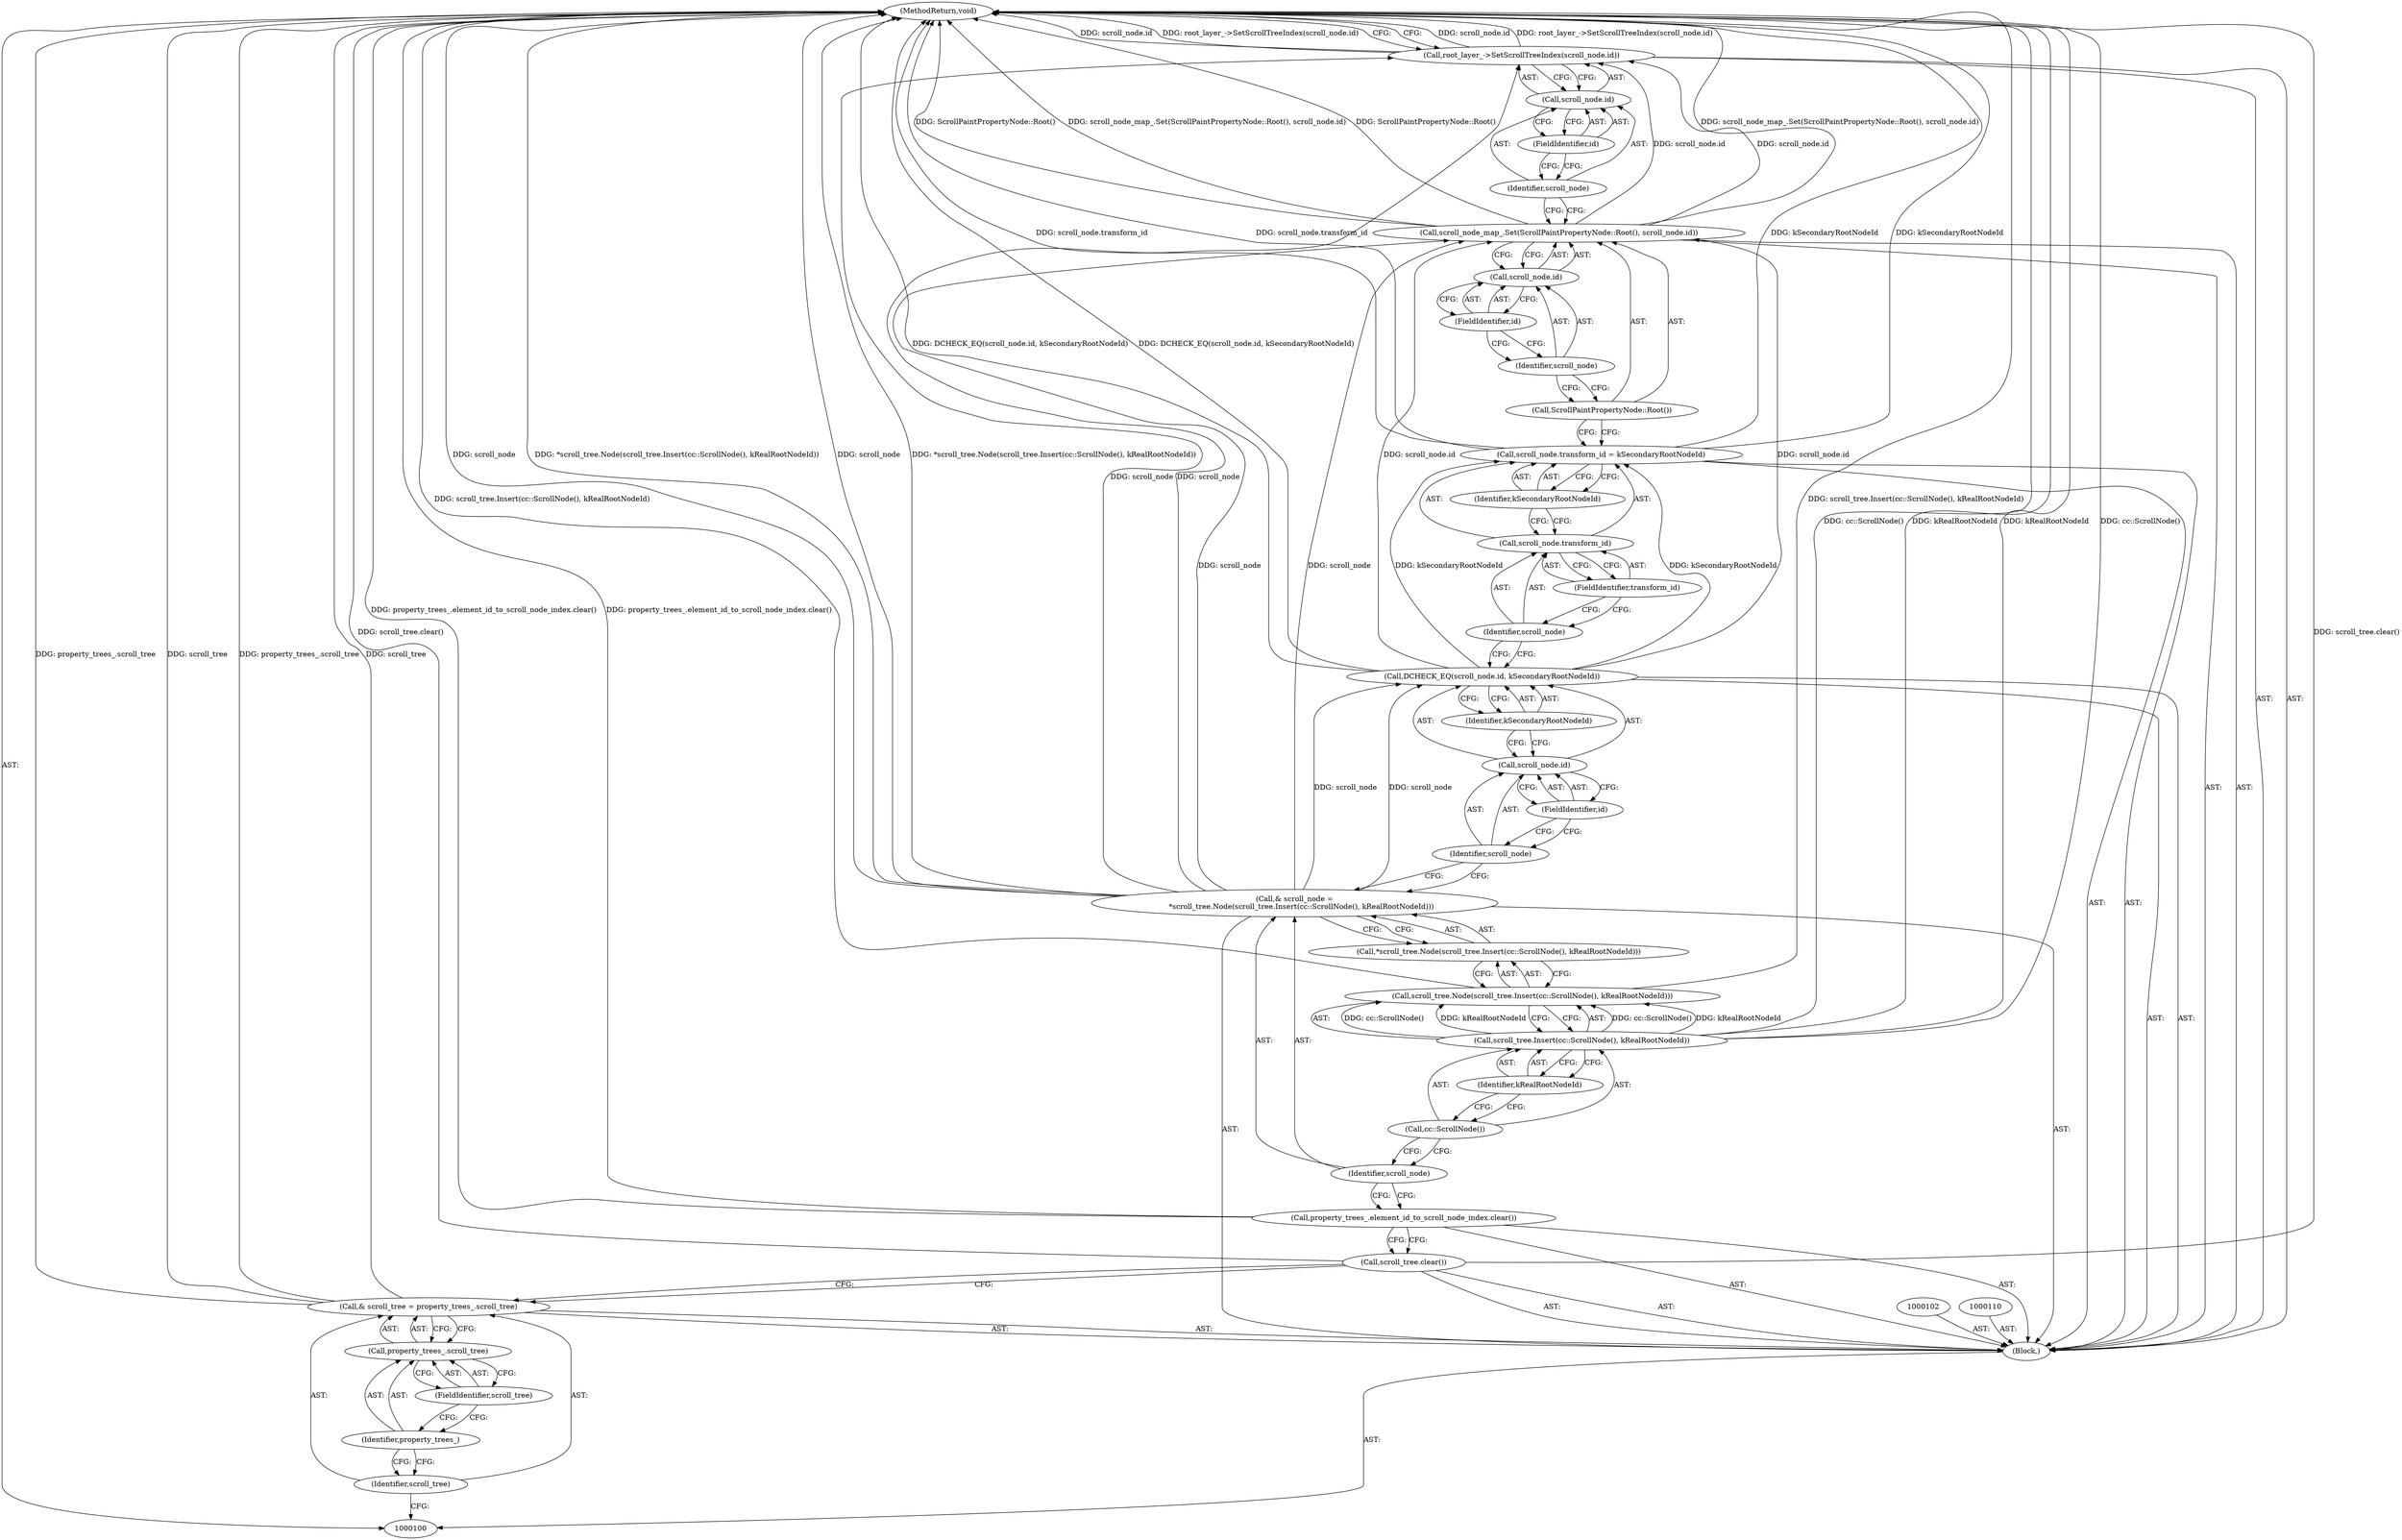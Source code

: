 digraph "1_Chrome_f911e11e7f6b5c0d6f5ee694a9871de6619889f7_39" {
"1000137" [label="(MethodReturn,void)"];
"1000101" [label="(Block,)"];
"1000128" [label="(Call,scroll_node_map_.Set(ScrollPaintPropertyNode::Root(), scroll_node.id))"];
"1000129" [label="(Call,ScrollPaintPropertyNode::Root())"];
"1000130" [label="(Call,scroll_node.id)"];
"1000131" [label="(Identifier,scroll_node)"];
"1000132" [label="(FieldIdentifier,id)"];
"1000133" [label="(Call,root_layer_->SetScrollTreeIndex(scroll_node.id))"];
"1000134" [label="(Call,scroll_node.id)"];
"1000135" [label="(Identifier,scroll_node)"];
"1000136" [label="(FieldIdentifier,id)"];
"1000103" [label="(Call,& scroll_tree = property_trees_.scroll_tree)"];
"1000104" [label="(Identifier,scroll_tree)"];
"1000105" [label="(Call,property_trees_.scroll_tree)"];
"1000106" [label="(Identifier,property_trees_)"];
"1000107" [label="(FieldIdentifier,scroll_tree)"];
"1000108" [label="(Call,scroll_tree.clear())"];
"1000109" [label="(Call,property_trees_.element_id_to_scroll_node_index.clear())"];
"1000111" [label="(Call,& scroll_node =\n      *scroll_tree.Node(scroll_tree.Insert(cc::ScrollNode(), kRealRootNodeId)))"];
"1000112" [label="(Identifier,scroll_node)"];
"1000115" [label="(Call,scroll_tree.Insert(cc::ScrollNode(), kRealRootNodeId))"];
"1000116" [label="(Call,cc::ScrollNode())"];
"1000113" [label="(Call,*scroll_tree.Node(scroll_tree.Insert(cc::ScrollNode(), kRealRootNodeId)))"];
"1000117" [label="(Identifier,kRealRootNodeId)"];
"1000114" [label="(Call,scroll_tree.Node(scroll_tree.Insert(cc::ScrollNode(), kRealRootNodeId)))"];
"1000119" [label="(Call,scroll_node.id)"];
"1000120" [label="(Identifier,scroll_node)"];
"1000121" [label="(FieldIdentifier,id)"];
"1000122" [label="(Identifier,kSecondaryRootNodeId)"];
"1000118" [label="(Call,DCHECK_EQ(scroll_node.id, kSecondaryRootNodeId))"];
"1000126" [label="(FieldIdentifier,transform_id)"];
"1000123" [label="(Call,scroll_node.transform_id = kSecondaryRootNodeId)"];
"1000124" [label="(Call,scroll_node.transform_id)"];
"1000125" [label="(Identifier,scroll_node)"];
"1000127" [label="(Identifier,kSecondaryRootNodeId)"];
"1000137" -> "1000100"  [label="AST: "];
"1000137" -> "1000133"  [label="CFG: "];
"1000115" -> "1000137"  [label="DDG: kRealRootNodeId"];
"1000115" -> "1000137"  [label="DDG: cc::ScrollNode()"];
"1000108" -> "1000137"  [label="DDG: scroll_tree.clear()"];
"1000103" -> "1000137"  [label="DDG: scroll_tree"];
"1000103" -> "1000137"  [label="DDG: property_trees_.scroll_tree"];
"1000114" -> "1000137"  [label="DDG: scroll_tree.Insert(cc::ScrollNode(), kRealRootNodeId)"];
"1000123" -> "1000137"  [label="DDG: kSecondaryRootNodeId"];
"1000123" -> "1000137"  [label="DDG: scroll_node.transform_id"];
"1000118" -> "1000137"  [label="DDG: DCHECK_EQ(scroll_node.id, kSecondaryRootNodeId)"];
"1000111" -> "1000137"  [label="DDG: *scroll_tree.Node(scroll_tree.Insert(cc::ScrollNode(), kRealRootNodeId))"];
"1000111" -> "1000137"  [label="DDG: scroll_node"];
"1000128" -> "1000137"  [label="DDG: scroll_node_map_.Set(ScrollPaintPropertyNode::Root(), scroll_node.id)"];
"1000128" -> "1000137"  [label="DDG: ScrollPaintPropertyNode::Root()"];
"1000109" -> "1000137"  [label="DDG: property_trees_.element_id_to_scroll_node_index.clear()"];
"1000133" -> "1000137"  [label="DDG: scroll_node.id"];
"1000133" -> "1000137"  [label="DDG: root_layer_->SetScrollTreeIndex(scroll_node.id)"];
"1000101" -> "1000100"  [label="AST: "];
"1000102" -> "1000101"  [label="AST: "];
"1000103" -> "1000101"  [label="AST: "];
"1000108" -> "1000101"  [label="AST: "];
"1000109" -> "1000101"  [label="AST: "];
"1000110" -> "1000101"  [label="AST: "];
"1000111" -> "1000101"  [label="AST: "];
"1000118" -> "1000101"  [label="AST: "];
"1000123" -> "1000101"  [label="AST: "];
"1000128" -> "1000101"  [label="AST: "];
"1000133" -> "1000101"  [label="AST: "];
"1000128" -> "1000101"  [label="AST: "];
"1000128" -> "1000130"  [label="CFG: "];
"1000129" -> "1000128"  [label="AST: "];
"1000130" -> "1000128"  [label="AST: "];
"1000135" -> "1000128"  [label="CFG: "];
"1000128" -> "1000137"  [label="DDG: scroll_node_map_.Set(ScrollPaintPropertyNode::Root(), scroll_node.id)"];
"1000128" -> "1000137"  [label="DDG: ScrollPaintPropertyNode::Root()"];
"1000111" -> "1000128"  [label="DDG: scroll_node"];
"1000118" -> "1000128"  [label="DDG: scroll_node.id"];
"1000128" -> "1000133"  [label="DDG: scroll_node.id"];
"1000129" -> "1000128"  [label="AST: "];
"1000129" -> "1000123"  [label="CFG: "];
"1000131" -> "1000129"  [label="CFG: "];
"1000130" -> "1000128"  [label="AST: "];
"1000130" -> "1000132"  [label="CFG: "];
"1000131" -> "1000130"  [label="AST: "];
"1000132" -> "1000130"  [label="AST: "];
"1000128" -> "1000130"  [label="CFG: "];
"1000131" -> "1000130"  [label="AST: "];
"1000131" -> "1000129"  [label="CFG: "];
"1000132" -> "1000131"  [label="CFG: "];
"1000132" -> "1000130"  [label="AST: "];
"1000132" -> "1000131"  [label="CFG: "];
"1000130" -> "1000132"  [label="CFG: "];
"1000133" -> "1000101"  [label="AST: "];
"1000133" -> "1000134"  [label="CFG: "];
"1000134" -> "1000133"  [label="AST: "];
"1000137" -> "1000133"  [label="CFG: "];
"1000133" -> "1000137"  [label="DDG: scroll_node.id"];
"1000133" -> "1000137"  [label="DDG: root_layer_->SetScrollTreeIndex(scroll_node.id)"];
"1000128" -> "1000133"  [label="DDG: scroll_node.id"];
"1000111" -> "1000133"  [label="DDG: scroll_node"];
"1000134" -> "1000133"  [label="AST: "];
"1000134" -> "1000136"  [label="CFG: "];
"1000135" -> "1000134"  [label="AST: "];
"1000136" -> "1000134"  [label="AST: "];
"1000133" -> "1000134"  [label="CFG: "];
"1000135" -> "1000134"  [label="AST: "];
"1000135" -> "1000128"  [label="CFG: "];
"1000136" -> "1000135"  [label="CFG: "];
"1000136" -> "1000134"  [label="AST: "];
"1000136" -> "1000135"  [label="CFG: "];
"1000134" -> "1000136"  [label="CFG: "];
"1000103" -> "1000101"  [label="AST: "];
"1000103" -> "1000105"  [label="CFG: "];
"1000104" -> "1000103"  [label="AST: "];
"1000105" -> "1000103"  [label="AST: "];
"1000108" -> "1000103"  [label="CFG: "];
"1000103" -> "1000137"  [label="DDG: scroll_tree"];
"1000103" -> "1000137"  [label="DDG: property_trees_.scroll_tree"];
"1000104" -> "1000103"  [label="AST: "];
"1000104" -> "1000100"  [label="CFG: "];
"1000106" -> "1000104"  [label="CFG: "];
"1000105" -> "1000103"  [label="AST: "];
"1000105" -> "1000107"  [label="CFG: "];
"1000106" -> "1000105"  [label="AST: "];
"1000107" -> "1000105"  [label="AST: "];
"1000103" -> "1000105"  [label="CFG: "];
"1000106" -> "1000105"  [label="AST: "];
"1000106" -> "1000104"  [label="CFG: "];
"1000107" -> "1000106"  [label="CFG: "];
"1000107" -> "1000105"  [label="AST: "];
"1000107" -> "1000106"  [label="CFG: "];
"1000105" -> "1000107"  [label="CFG: "];
"1000108" -> "1000101"  [label="AST: "];
"1000108" -> "1000103"  [label="CFG: "];
"1000109" -> "1000108"  [label="CFG: "];
"1000108" -> "1000137"  [label="DDG: scroll_tree.clear()"];
"1000109" -> "1000101"  [label="AST: "];
"1000109" -> "1000108"  [label="CFG: "];
"1000112" -> "1000109"  [label="CFG: "];
"1000109" -> "1000137"  [label="DDG: property_trees_.element_id_to_scroll_node_index.clear()"];
"1000111" -> "1000101"  [label="AST: "];
"1000111" -> "1000113"  [label="CFG: "];
"1000112" -> "1000111"  [label="AST: "];
"1000113" -> "1000111"  [label="AST: "];
"1000120" -> "1000111"  [label="CFG: "];
"1000111" -> "1000137"  [label="DDG: *scroll_tree.Node(scroll_tree.Insert(cc::ScrollNode(), kRealRootNodeId))"];
"1000111" -> "1000137"  [label="DDG: scroll_node"];
"1000111" -> "1000118"  [label="DDG: scroll_node"];
"1000111" -> "1000128"  [label="DDG: scroll_node"];
"1000111" -> "1000133"  [label="DDG: scroll_node"];
"1000112" -> "1000111"  [label="AST: "];
"1000112" -> "1000109"  [label="CFG: "];
"1000116" -> "1000112"  [label="CFG: "];
"1000115" -> "1000114"  [label="AST: "];
"1000115" -> "1000117"  [label="CFG: "];
"1000116" -> "1000115"  [label="AST: "];
"1000117" -> "1000115"  [label="AST: "];
"1000114" -> "1000115"  [label="CFG: "];
"1000115" -> "1000137"  [label="DDG: kRealRootNodeId"];
"1000115" -> "1000137"  [label="DDG: cc::ScrollNode()"];
"1000115" -> "1000114"  [label="DDG: cc::ScrollNode()"];
"1000115" -> "1000114"  [label="DDG: kRealRootNodeId"];
"1000116" -> "1000115"  [label="AST: "];
"1000116" -> "1000112"  [label="CFG: "];
"1000117" -> "1000116"  [label="CFG: "];
"1000113" -> "1000111"  [label="AST: "];
"1000113" -> "1000114"  [label="CFG: "];
"1000114" -> "1000113"  [label="AST: "];
"1000111" -> "1000113"  [label="CFG: "];
"1000117" -> "1000115"  [label="AST: "];
"1000117" -> "1000116"  [label="CFG: "];
"1000115" -> "1000117"  [label="CFG: "];
"1000114" -> "1000113"  [label="AST: "];
"1000114" -> "1000115"  [label="CFG: "];
"1000115" -> "1000114"  [label="AST: "];
"1000113" -> "1000114"  [label="CFG: "];
"1000114" -> "1000137"  [label="DDG: scroll_tree.Insert(cc::ScrollNode(), kRealRootNodeId)"];
"1000115" -> "1000114"  [label="DDG: cc::ScrollNode()"];
"1000115" -> "1000114"  [label="DDG: kRealRootNodeId"];
"1000119" -> "1000118"  [label="AST: "];
"1000119" -> "1000121"  [label="CFG: "];
"1000120" -> "1000119"  [label="AST: "];
"1000121" -> "1000119"  [label="AST: "];
"1000122" -> "1000119"  [label="CFG: "];
"1000120" -> "1000119"  [label="AST: "];
"1000120" -> "1000111"  [label="CFG: "];
"1000121" -> "1000120"  [label="CFG: "];
"1000121" -> "1000119"  [label="AST: "];
"1000121" -> "1000120"  [label="CFG: "];
"1000119" -> "1000121"  [label="CFG: "];
"1000122" -> "1000118"  [label="AST: "];
"1000122" -> "1000119"  [label="CFG: "];
"1000118" -> "1000122"  [label="CFG: "];
"1000118" -> "1000101"  [label="AST: "];
"1000118" -> "1000122"  [label="CFG: "];
"1000119" -> "1000118"  [label="AST: "];
"1000122" -> "1000118"  [label="AST: "];
"1000125" -> "1000118"  [label="CFG: "];
"1000118" -> "1000137"  [label="DDG: DCHECK_EQ(scroll_node.id, kSecondaryRootNodeId)"];
"1000111" -> "1000118"  [label="DDG: scroll_node"];
"1000118" -> "1000123"  [label="DDG: kSecondaryRootNodeId"];
"1000118" -> "1000128"  [label="DDG: scroll_node.id"];
"1000126" -> "1000124"  [label="AST: "];
"1000126" -> "1000125"  [label="CFG: "];
"1000124" -> "1000126"  [label="CFG: "];
"1000123" -> "1000101"  [label="AST: "];
"1000123" -> "1000127"  [label="CFG: "];
"1000124" -> "1000123"  [label="AST: "];
"1000127" -> "1000123"  [label="AST: "];
"1000129" -> "1000123"  [label="CFG: "];
"1000123" -> "1000137"  [label="DDG: kSecondaryRootNodeId"];
"1000123" -> "1000137"  [label="DDG: scroll_node.transform_id"];
"1000118" -> "1000123"  [label="DDG: kSecondaryRootNodeId"];
"1000124" -> "1000123"  [label="AST: "];
"1000124" -> "1000126"  [label="CFG: "];
"1000125" -> "1000124"  [label="AST: "];
"1000126" -> "1000124"  [label="AST: "];
"1000127" -> "1000124"  [label="CFG: "];
"1000125" -> "1000124"  [label="AST: "];
"1000125" -> "1000118"  [label="CFG: "];
"1000126" -> "1000125"  [label="CFG: "];
"1000127" -> "1000123"  [label="AST: "];
"1000127" -> "1000124"  [label="CFG: "];
"1000123" -> "1000127"  [label="CFG: "];
}
